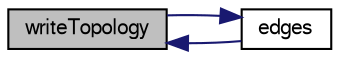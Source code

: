 digraph "writeTopology"
{
  bgcolor="transparent";
  edge [fontname="FreeSans",fontsize="10",labelfontname="FreeSans",labelfontsize="10"];
  node [fontname="FreeSans",fontsize="10",shape=record];
  rankdir="LR";
  Node344 [label="writeTopology",height=0.2,width=0.4,color="black", fillcolor="grey75", style="filled", fontcolor="black"];
  Node344 -> Node345 [dir="back",color="midnightblue",fontsize="10",style="solid",fontname="FreeSans"];
  Node345 [label="edges",height=0.2,width=0.4,color="black",URL="$a24718.html#ae18e01e2a06751fcbe6273d66f5ba9fb"];
  Node345 -> Node344 [dir="back",color="midnightblue",fontsize="10",style="solid",fontname="FreeSans"];
}
